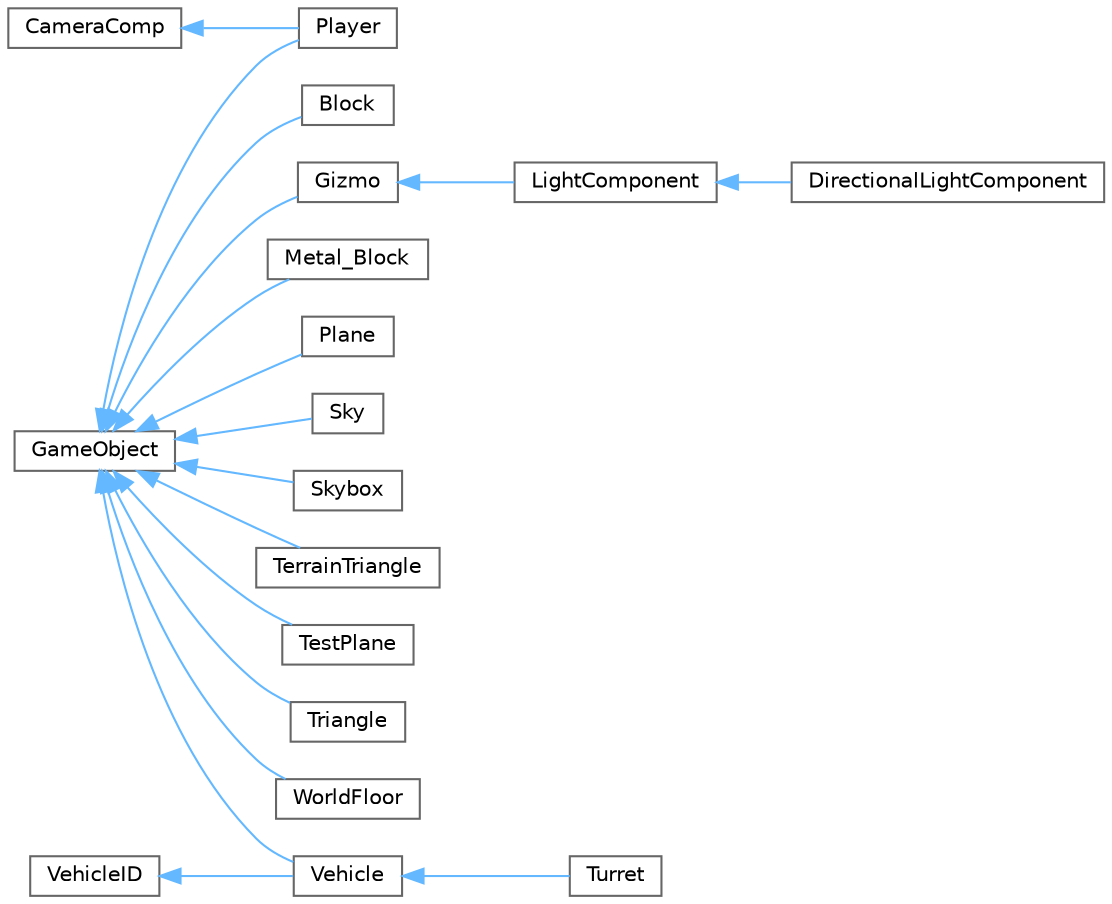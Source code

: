 digraph "Graphical Class Hierarchy"
{
 // LATEX_PDF_SIZE
  bgcolor="transparent";
  edge [fontname=Helvetica,fontsize=10,labelfontname=Helvetica,labelfontsize=10];
  node [fontname=Helvetica,fontsize=10,shape=box,height=0.2,width=0.4];
  rankdir="LR";
  Node0 [id="Node000000",label="CameraComp",height=0.2,width=0.4,color="grey40", fillcolor="white", style="filled",URL="$class_camera_comp.html",tooltip=" "];
  Node0 -> Node1 [id="edge123_Node000000_Node000001",dir="back",color="steelblue1",style="solid",tooltip=" "];
  Node1 [id="Node000001",label="Player",height=0.2,width=0.4,color="grey40", fillcolor="white", style="filled",URL="$class_player.html",tooltip=" "];
  Node2 [id="Node000002",label="GameObject",height=0.2,width=0.4,color="grey40", fillcolor="white", style="filled",URL="$class_game_object.html",tooltip=" "];
  Node2 -> Node3 [id="edge124_Node000002_Node000003",dir="back",color="steelblue1",style="solid",tooltip=" "];
  Node3 [id="Node000003",label="Block",height=0.2,width=0.4,color="grey40", fillcolor="white", style="filled",URL="$class_block.html",tooltip=" "];
  Node2 -> Node4 [id="edge125_Node000002_Node000004",dir="back",color="steelblue1",style="solid",tooltip=" "];
  Node4 [id="Node000004",label="Gizmo",height=0.2,width=0.4,color="grey40", fillcolor="white", style="filled",URL="$class_gizmo.html",tooltip=" "];
  Node4 -> Node5 [id="edge126_Node000004_Node000005",dir="back",color="steelblue1",style="solid",tooltip=" "];
  Node5 [id="Node000005",label="LightComponent",height=0.2,width=0.4,color="grey40", fillcolor="white", style="filled",URL="$class_light_component.html",tooltip=" "];
  Node5 -> Node6 [id="edge127_Node000005_Node000006",dir="back",color="steelblue1",style="solid",tooltip=" "];
  Node6 [id="Node000006",label="DirectionalLightComponent",height=0.2,width=0.4,color="grey40", fillcolor="white", style="filled",URL="$class_directional_light_component.html",tooltip=" "];
  Node2 -> Node7 [id="edge128_Node000002_Node000007",dir="back",color="steelblue1",style="solid",tooltip=" "];
  Node7 [id="Node000007",label="Metal_Block",height=0.2,width=0.4,color="grey40", fillcolor="white", style="filled",URL="$class_metal___block.html",tooltip=" "];
  Node2 -> Node8 [id="edge129_Node000002_Node000008",dir="back",color="steelblue1",style="solid",tooltip=" "];
  Node8 [id="Node000008",label="Plane",height=0.2,width=0.4,color="grey40", fillcolor="white", style="filled",URL="$class_plane.html",tooltip=" "];
  Node2 -> Node1 [id="edge130_Node000002_Node000001",dir="back",color="steelblue1",style="solid",tooltip=" "];
  Node2 -> Node9 [id="edge131_Node000002_Node000009",dir="back",color="steelblue1",style="solid",tooltip=" "];
  Node9 [id="Node000009",label="Sky",height=0.2,width=0.4,color="grey40", fillcolor="white", style="filled",URL="$class_sky.html",tooltip=" "];
  Node2 -> Node10 [id="edge132_Node000002_Node000010",dir="back",color="steelblue1",style="solid",tooltip=" "];
  Node10 [id="Node000010",label="Skybox",height=0.2,width=0.4,color="grey40", fillcolor="white", style="filled",URL="$class_skybox.html",tooltip=" "];
  Node2 -> Node11 [id="edge133_Node000002_Node000011",dir="back",color="steelblue1",style="solid",tooltip=" "];
  Node11 [id="Node000011",label="TerrainTriangle",height=0.2,width=0.4,color="grey40", fillcolor="white", style="filled",URL="$class_terrain_triangle.html",tooltip=" "];
  Node2 -> Node12 [id="edge134_Node000002_Node000012",dir="back",color="steelblue1",style="solid",tooltip=" "];
  Node12 [id="Node000012",label="TestPlane",height=0.2,width=0.4,color="grey40", fillcolor="white", style="filled",URL="$class_test_plane.html",tooltip=" "];
  Node2 -> Node13 [id="edge135_Node000002_Node000013",dir="back",color="steelblue1",style="solid",tooltip=" "];
  Node13 [id="Node000013",label="Triangle",height=0.2,width=0.4,color="grey40", fillcolor="white", style="filled",URL="$class_triangle.html",tooltip=" "];
  Node2 -> Node14 [id="edge136_Node000002_Node000014",dir="back",color="steelblue1",style="solid",tooltip=" "];
  Node14 [id="Node000014",label="Vehicle",height=0.2,width=0.4,color="grey40", fillcolor="white", style="filled",URL="$class_vehicle.html",tooltip=" "];
  Node14 -> Node15 [id="edge137_Node000014_Node000015",dir="back",color="steelblue1",style="solid",tooltip=" "];
  Node15 [id="Node000015",label="Turret",height=0.2,width=0.4,color="grey40", fillcolor="white", style="filled",URL="$class_turret.html",tooltip=" "];
  Node2 -> Node17 [id="edge138_Node000002_Node000017",dir="back",color="steelblue1",style="solid",tooltip=" "];
  Node17 [id="Node000017",label="WorldFloor",height=0.2,width=0.4,color="grey40", fillcolor="white", style="filled",URL="$class_world_floor.html",tooltip=" "];
  Node16 [id="Node000016",label="VehicleID",height=0.2,width=0.4,color="grey40", fillcolor="white", style="filled",URL="$class_vehicle_i_d.html",tooltip=" "];
  Node16 -> Node14 [id="edge139_Node000016_Node000014",dir="back",color="steelblue1",style="solid",tooltip=" "];
}
